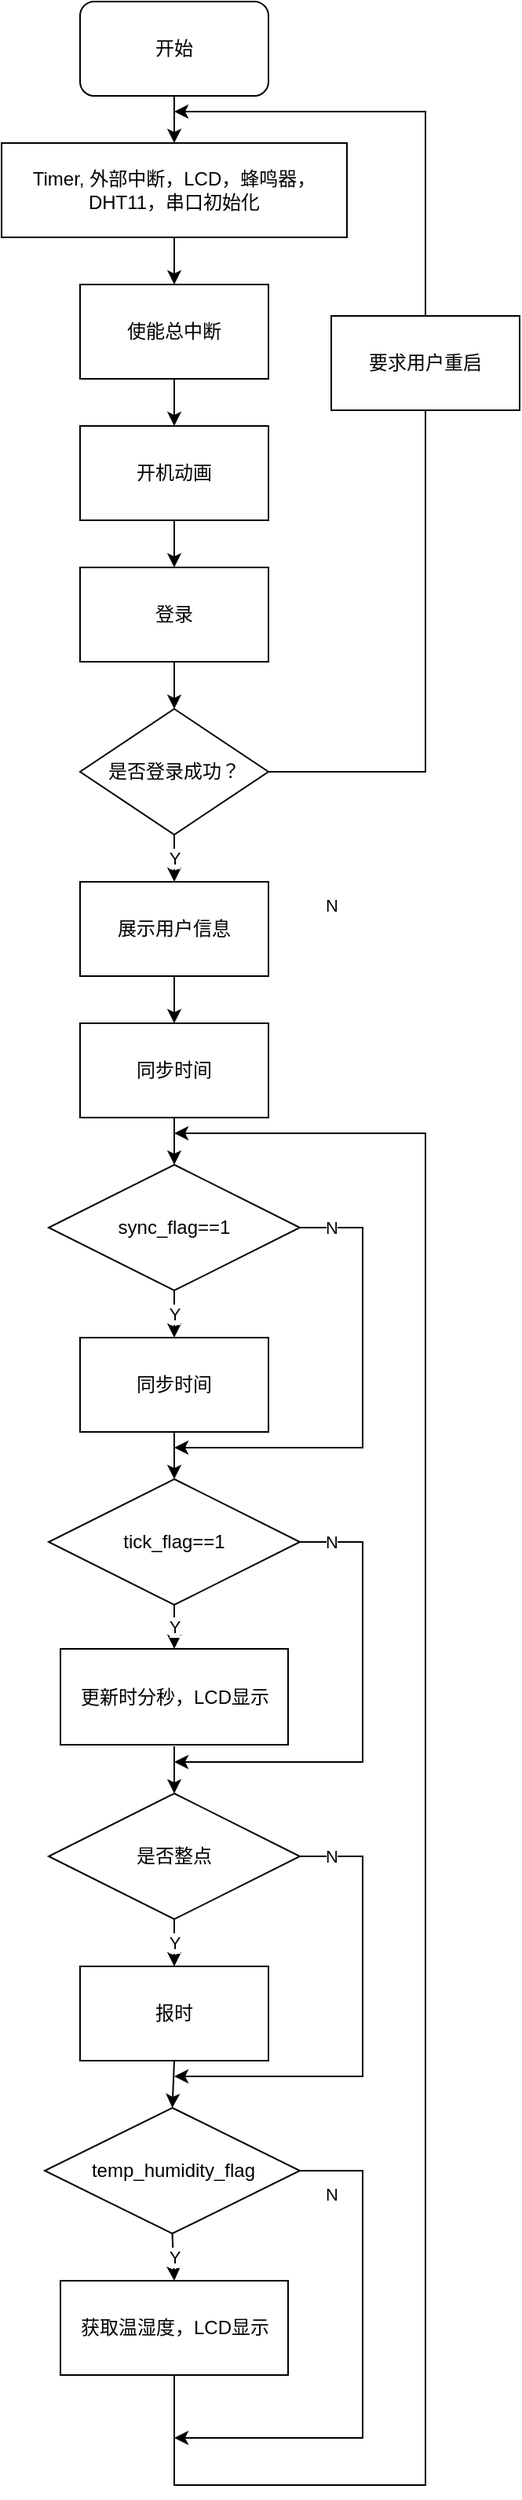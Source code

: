 <mxfile version="18.0.7" type="github">
  <diagram id="Pk1WaKfEVBQrjy4hXmLU" name="Page-1">
    <mxGraphModel dx="1148" dy="695" grid="1" gridSize="10" guides="1" tooltips="1" connect="1" arrows="1" fold="1" page="1" pageScale="1" pageWidth="827" pageHeight="1169" math="0" shadow="0">
      <root>
        <mxCell id="0" />
        <mxCell id="1" parent="0" />
        <mxCell id="WP3P4KRO0f5SoItJVGP2-1" value="开始" style="rounded=1;whiteSpace=wrap;html=1;" vertex="1" parent="1">
          <mxGeometry x="340" y="60" width="120" height="60" as="geometry" />
        </mxCell>
        <mxCell id="WP3P4KRO0f5SoItJVGP2-2" value="Timer, 外部中断，LCD，蜂鸣器，DHT11，串口初始化" style="rounded=0;whiteSpace=wrap;html=1;" vertex="1" parent="1">
          <mxGeometry x="290" y="150" width="220" height="60" as="geometry" />
        </mxCell>
        <mxCell id="WP3P4KRO0f5SoItJVGP2-3" value="使能总中断" style="rounded=0;whiteSpace=wrap;html=1;" vertex="1" parent="1">
          <mxGeometry x="340" y="240" width="120" height="60" as="geometry" />
        </mxCell>
        <mxCell id="WP3P4KRO0f5SoItJVGP2-4" value="开机动画" style="rounded=0;whiteSpace=wrap;html=1;" vertex="1" parent="1">
          <mxGeometry x="340" y="330" width="120" height="60" as="geometry" />
        </mxCell>
        <mxCell id="WP3P4KRO0f5SoItJVGP2-5" value="登录" style="rounded=0;whiteSpace=wrap;html=1;" vertex="1" parent="1">
          <mxGeometry x="340" y="420" width="120" height="60" as="geometry" />
        </mxCell>
        <mxCell id="WP3P4KRO0f5SoItJVGP2-6" value="是否登录成功？" style="rhombus;whiteSpace=wrap;html=1;" vertex="1" parent="1">
          <mxGeometry x="340" y="510" width="120" height="80" as="geometry" />
        </mxCell>
        <mxCell id="WP3P4KRO0f5SoItJVGP2-7" value="展示用户信息" style="rounded=0;whiteSpace=wrap;html=1;" vertex="1" parent="1">
          <mxGeometry x="340" y="620" width="120" height="60" as="geometry" />
        </mxCell>
        <mxCell id="WP3P4KRO0f5SoItJVGP2-8" value="同步时间" style="rounded=0;whiteSpace=wrap;html=1;" vertex="1" parent="1">
          <mxGeometry x="340" y="710" width="120" height="60" as="geometry" />
        </mxCell>
        <mxCell id="WP3P4KRO0f5SoItJVGP2-9" value="sync_flag==1" style="rhombus;whiteSpace=wrap;html=1;" vertex="1" parent="1">
          <mxGeometry x="320" y="800" width="160" height="80" as="geometry" />
        </mxCell>
        <mxCell id="WP3P4KRO0f5SoItJVGP2-10" value="同步时间" style="rounded=0;whiteSpace=wrap;html=1;" vertex="1" parent="1">
          <mxGeometry x="340" y="910" width="120" height="60" as="geometry" />
        </mxCell>
        <mxCell id="WP3P4KRO0f5SoItJVGP2-11" value="tick_flag==1" style="rhombus;whiteSpace=wrap;html=1;" vertex="1" parent="1">
          <mxGeometry x="320" y="1000" width="160" height="80" as="geometry" />
        </mxCell>
        <mxCell id="WP3P4KRO0f5SoItJVGP2-12" value="更新时分秒，LCD显示" style="rounded=0;whiteSpace=wrap;html=1;" vertex="1" parent="1">
          <mxGeometry x="327.5" y="1108" width="145" height="61" as="geometry" />
        </mxCell>
        <mxCell id="WP3P4KRO0f5SoItJVGP2-13" value="是否整点" style="rhombus;whiteSpace=wrap;html=1;" vertex="1" parent="1">
          <mxGeometry x="320" y="1200" width="160" height="80" as="geometry" />
        </mxCell>
        <mxCell id="WP3P4KRO0f5SoItJVGP2-14" value="报时" style="rounded=0;whiteSpace=wrap;html=1;" vertex="1" parent="1">
          <mxGeometry x="340" y="1310" width="120" height="60" as="geometry" />
        </mxCell>
        <mxCell id="WP3P4KRO0f5SoItJVGP2-15" value="temp_humidity_flag" style="rhombus;whiteSpace=wrap;html=1;" vertex="1" parent="1">
          <mxGeometry x="317.5" y="1400" width="162.5" height="80" as="geometry" />
        </mxCell>
        <mxCell id="WP3P4KRO0f5SoItJVGP2-16" value="获取温湿度，LCD显示" style="rounded=0;whiteSpace=wrap;html=1;" vertex="1" parent="1">
          <mxGeometry x="327.5" y="1510" width="145" height="60" as="geometry" />
        </mxCell>
        <mxCell id="WP3P4KRO0f5SoItJVGP2-17" value="" style="endArrow=classic;html=1;rounded=0;exitX=0.5;exitY=1;exitDx=0;exitDy=0;entryX=0.5;entryY=0;entryDx=0;entryDy=0;" edge="1" parent="1" source="WP3P4KRO0f5SoItJVGP2-1" target="WP3P4KRO0f5SoItJVGP2-2">
          <mxGeometry width="50" height="50" relative="1" as="geometry">
            <mxPoint x="390" y="190" as="sourcePoint" />
            <mxPoint x="440" y="140" as="targetPoint" />
          </mxGeometry>
        </mxCell>
        <mxCell id="WP3P4KRO0f5SoItJVGP2-18" value="" style="endArrow=classic;html=1;rounded=0;exitX=0.5;exitY=1;exitDx=0;exitDy=0;" edge="1" parent="1" source="WP3P4KRO0f5SoItJVGP2-2" target="WP3P4KRO0f5SoItJVGP2-3">
          <mxGeometry width="50" height="50" relative="1" as="geometry">
            <mxPoint x="390" y="450" as="sourcePoint" />
            <mxPoint x="440" y="400" as="targetPoint" />
          </mxGeometry>
        </mxCell>
        <mxCell id="WP3P4KRO0f5SoItJVGP2-19" value="" style="endArrow=classic;html=1;rounded=0;exitX=0.5;exitY=1;exitDx=0;exitDy=0;" edge="1" parent="1" source="WP3P4KRO0f5SoItJVGP2-3" target="WP3P4KRO0f5SoItJVGP2-4">
          <mxGeometry width="50" height="50" relative="1" as="geometry">
            <mxPoint x="390" y="420" as="sourcePoint" />
            <mxPoint x="440" y="370" as="targetPoint" />
          </mxGeometry>
        </mxCell>
        <mxCell id="WP3P4KRO0f5SoItJVGP2-20" value="" style="endArrow=classic;html=1;rounded=0;exitX=0.5;exitY=1;exitDx=0;exitDy=0;entryX=0.5;entryY=0;entryDx=0;entryDy=0;" edge="1" parent="1" source="WP3P4KRO0f5SoItJVGP2-4" target="WP3P4KRO0f5SoItJVGP2-5">
          <mxGeometry width="50" height="50" relative="1" as="geometry">
            <mxPoint x="390" y="420" as="sourcePoint" />
            <mxPoint x="440" y="370" as="targetPoint" />
          </mxGeometry>
        </mxCell>
        <mxCell id="WP3P4KRO0f5SoItJVGP2-21" value="" style="endArrow=classic;html=1;rounded=0;exitX=0.5;exitY=1;exitDx=0;exitDy=0;" edge="1" parent="1" source="WP3P4KRO0f5SoItJVGP2-5" target="WP3P4KRO0f5SoItJVGP2-6">
          <mxGeometry width="50" height="50" relative="1" as="geometry">
            <mxPoint x="390" y="650" as="sourcePoint" />
            <mxPoint x="440" y="600" as="targetPoint" />
          </mxGeometry>
        </mxCell>
        <mxCell id="WP3P4KRO0f5SoItJVGP2-22" value="" style="endArrow=classic;html=1;rounded=0;exitX=0.5;exitY=1;exitDx=0;exitDy=0;entryX=0.5;entryY=0;entryDx=0;entryDy=0;" edge="1" parent="1" source="WP3P4KRO0f5SoItJVGP2-6" target="WP3P4KRO0f5SoItJVGP2-7">
          <mxGeometry relative="1" as="geometry">
            <mxPoint x="330" y="460" as="sourcePoint" />
            <mxPoint x="490" y="460" as="targetPoint" />
          </mxGeometry>
        </mxCell>
        <mxCell id="WP3P4KRO0f5SoItJVGP2-23" value="Y" style="edgeLabel;resizable=0;html=1;align=center;verticalAlign=middle;" connectable="0" vertex="1" parent="WP3P4KRO0f5SoItJVGP2-22">
          <mxGeometry relative="1" as="geometry" />
        </mxCell>
        <mxCell id="WP3P4KRO0f5SoItJVGP2-25" value="" style="endArrow=classic;html=1;rounded=0;exitX=1;exitY=0.5;exitDx=0;exitDy=0;" edge="1" parent="1" source="WP3P4KRO0f5SoItJVGP2-6">
          <mxGeometry relative="1" as="geometry">
            <mxPoint x="330" y="360" as="sourcePoint" />
            <mxPoint x="400" y="130" as="targetPoint" />
            <Array as="points">
              <mxPoint x="560" y="550" />
              <mxPoint x="560" y="130" />
              <mxPoint x="490" y="130" />
              <mxPoint x="440" y="130" />
            </Array>
          </mxGeometry>
        </mxCell>
        <mxCell id="WP3P4KRO0f5SoItJVGP2-26" value="N" style="edgeLabel;resizable=0;html=1;align=center;verticalAlign=middle;" connectable="0" vertex="1" parent="WP3P4KRO0f5SoItJVGP2-25">
          <mxGeometry relative="1" as="geometry">
            <mxPoint x="-60" y="325" as="offset" />
          </mxGeometry>
        </mxCell>
        <mxCell id="WP3P4KRO0f5SoItJVGP2-28" value="" style="endArrow=classic;html=1;rounded=0;exitX=0.5;exitY=1;exitDx=0;exitDy=0;entryX=0.5;entryY=0;entryDx=0;entryDy=0;" edge="1" parent="1" source="WP3P4KRO0f5SoItJVGP2-7" target="WP3P4KRO0f5SoItJVGP2-8">
          <mxGeometry width="50" height="50" relative="1" as="geometry">
            <mxPoint x="390" y="670" as="sourcePoint" />
            <mxPoint x="440" y="620" as="targetPoint" />
          </mxGeometry>
        </mxCell>
        <mxCell id="WP3P4KRO0f5SoItJVGP2-29" value="" style="endArrow=classic;html=1;rounded=0;exitX=0.5;exitY=1;exitDx=0;exitDy=0;" edge="1" parent="1" source="WP3P4KRO0f5SoItJVGP2-8" target="WP3P4KRO0f5SoItJVGP2-9">
          <mxGeometry width="50" height="50" relative="1" as="geometry">
            <mxPoint x="390" y="940" as="sourcePoint" />
            <mxPoint x="440" y="890" as="targetPoint" />
          </mxGeometry>
        </mxCell>
        <mxCell id="WP3P4KRO0f5SoItJVGP2-32" value="Y" style="endArrow=classic;html=1;rounded=0;exitX=0.5;exitY=1;exitDx=0;exitDy=0;entryX=0.5;entryY=0;entryDx=0;entryDy=0;" edge="1" parent="1" source="WP3P4KRO0f5SoItJVGP2-9" target="WP3P4KRO0f5SoItJVGP2-10">
          <mxGeometry relative="1" as="geometry">
            <mxPoint x="330" y="950" as="sourcePoint" />
            <mxPoint x="490" y="950" as="targetPoint" />
          </mxGeometry>
        </mxCell>
        <mxCell id="WP3P4KRO0f5SoItJVGP2-33" value="Y" style="edgeLabel;resizable=0;html=1;align=center;verticalAlign=middle;" connectable="0" vertex="1" parent="WP3P4KRO0f5SoItJVGP2-32">
          <mxGeometry relative="1" as="geometry" />
        </mxCell>
        <mxCell id="WP3P4KRO0f5SoItJVGP2-41" value="" style="endArrow=classic;html=1;rounded=0;exitX=0.5;exitY=1;exitDx=0;exitDy=0;entryX=0.5;entryY=0;entryDx=0;entryDy=0;" edge="1" parent="1" source="WP3P4KRO0f5SoItJVGP2-10" target="WP3P4KRO0f5SoItJVGP2-11">
          <mxGeometry width="50" height="50" relative="1" as="geometry">
            <mxPoint x="390" y="1040" as="sourcePoint" />
            <mxPoint x="440" y="990" as="targetPoint" />
          </mxGeometry>
        </mxCell>
        <mxCell id="WP3P4KRO0f5SoItJVGP2-42" value="" style="endArrow=classic;html=1;rounded=0;exitX=0.5;exitY=1;exitDx=0;exitDy=0;entryX=0.5;entryY=0;entryDx=0;entryDy=0;" edge="1" parent="1" source="WP3P4KRO0f5SoItJVGP2-11" target="WP3P4KRO0f5SoItJVGP2-12">
          <mxGeometry relative="1" as="geometry">
            <mxPoint x="360" y="1010" as="sourcePoint" />
            <mxPoint x="460" y="1010" as="targetPoint" />
            <Array as="points" />
          </mxGeometry>
        </mxCell>
        <mxCell id="WP3P4KRO0f5SoItJVGP2-43" value="Y" style="edgeLabel;resizable=0;html=1;align=center;verticalAlign=middle;" connectable="0" vertex="1" parent="WP3P4KRO0f5SoItJVGP2-42">
          <mxGeometry relative="1" as="geometry" />
        </mxCell>
        <mxCell id="WP3P4KRO0f5SoItJVGP2-44" value="" style="endArrow=classic;html=1;rounded=0;entryX=0.5;entryY=0;entryDx=0;entryDy=0;" edge="1" parent="1" target="WP3P4KRO0f5SoItJVGP2-13">
          <mxGeometry width="50" height="50" relative="1" as="geometry">
            <mxPoint x="400" y="1170" as="sourcePoint" />
            <mxPoint x="440" y="1220" as="targetPoint" />
          </mxGeometry>
        </mxCell>
        <mxCell id="WP3P4KRO0f5SoItJVGP2-45" value="" style="endArrow=classic;html=1;rounded=0;exitX=0.5;exitY=1;exitDx=0;exitDy=0;entryX=0.5;entryY=0;entryDx=0;entryDy=0;" edge="1" parent="1" source="WP3P4KRO0f5SoItJVGP2-13" target="WP3P4KRO0f5SoItJVGP2-14">
          <mxGeometry relative="1" as="geometry">
            <mxPoint x="360" y="1450" as="sourcePoint" />
            <mxPoint x="460" y="1450" as="targetPoint" />
          </mxGeometry>
        </mxCell>
        <mxCell id="WP3P4KRO0f5SoItJVGP2-46" value="Y" style="edgeLabel;resizable=0;html=1;align=center;verticalAlign=middle;" connectable="0" vertex="1" parent="WP3P4KRO0f5SoItJVGP2-45">
          <mxGeometry relative="1" as="geometry" />
        </mxCell>
        <mxCell id="WP3P4KRO0f5SoItJVGP2-47" value="" style="endArrow=classic;html=1;rounded=0;exitX=0.5;exitY=1;exitDx=0;exitDy=0;entryX=0.5;entryY=0;entryDx=0;entryDy=0;" edge="1" parent="1" source="WP3P4KRO0f5SoItJVGP2-14" target="WP3P4KRO0f5SoItJVGP2-15">
          <mxGeometry width="50" height="50" relative="1" as="geometry">
            <mxPoint x="390" y="1470" as="sourcePoint" />
            <mxPoint x="440" y="1420" as="targetPoint" />
          </mxGeometry>
        </mxCell>
        <mxCell id="WP3P4KRO0f5SoItJVGP2-48" value="" style="endArrow=classic;html=1;rounded=0;exitX=0.5;exitY=1;exitDx=0;exitDy=0;entryX=0.5;entryY=0;entryDx=0;entryDy=0;" edge="1" parent="1" source="WP3P4KRO0f5SoItJVGP2-15" target="WP3P4KRO0f5SoItJVGP2-16">
          <mxGeometry relative="1" as="geometry">
            <mxPoint x="360" y="1450" as="sourcePoint" />
            <mxPoint x="460" y="1450" as="targetPoint" />
          </mxGeometry>
        </mxCell>
        <mxCell id="WP3P4KRO0f5SoItJVGP2-49" value="Y" style="edgeLabel;resizable=0;html=1;align=center;verticalAlign=middle;" connectable="0" vertex="1" parent="WP3P4KRO0f5SoItJVGP2-48">
          <mxGeometry relative="1" as="geometry" />
        </mxCell>
        <mxCell id="WP3P4KRO0f5SoItJVGP2-50" value="" style="endArrow=classic;html=1;rounded=0;exitX=1;exitY=0.5;exitDx=0;exitDy=0;" edge="1" parent="1" source="WP3P4KRO0f5SoItJVGP2-9">
          <mxGeometry relative="1" as="geometry">
            <mxPoint x="360" y="950" as="sourcePoint" />
            <mxPoint x="400" y="980" as="targetPoint" />
            <Array as="points">
              <mxPoint x="520" y="840" />
              <mxPoint x="520" y="980" />
            </Array>
          </mxGeometry>
        </mxCell>
        <mxCell id="WP3P4KRO0f5SoItJVGP2-51" value="N" style="edgeLabel;resizable=0;html=1;align=center;verticalAlign=middle;" connectable="0" vertex="1" parent="WP3P4KRO0f5SoItJVGP2-50">
          <mxGeometry relative="1" as="geometry">
            <mxPoint x="-20" y="-110" as="offset" />
          </mxGeometry>
        </mxCell>
        <mxCell id="WP3P4KRO0f5SoItJVGP2-52" value="" style="endArrow=classic;html=1;rounded=0;exitX=1;exitY=0.5;exitDx=0;exitDy=0;" edge="1" parent="1">
          <mxGeometry relative="1" as="geometry">
            <mxPoint x="480" y="1040" as="sourcePoint" />
            <mxPoint x="400" y="1180" as="targetPoint" />
            <Array as="points">
              <mxPoint x="520" y="1040" />
              <mxPoint x="520" y="1180" />
            </Array>
          </mxGeometry>
        </mxCell>
        <mxCell id="WP3P4KRO0f5SoItJVGP2-53" value="N" style="edgeLabel;resizable=0;html=1;align=center;verticalAlign=middle;" connectable="0" vertex="1" parent="WP3P4KRO0f5SoItJVGP2-52">
          <mxGeometry relative="1" as="geometry">
            <mxPoint x="-20" y="-110" as="offset" />
          </mxGeometry>
        </mxCell>
        <mxCell id="WP3P4KRO0f5SoItJVGP2-54" value="" style="endArrow=classic;html=1;rounded=0;exitX=1;exitY=0.5;exitDx=0;exitDy=0;" edge="1" parent="1">
          <mxGeometry relative="1" as="geometry">
            <mxPoint x="480" y="1240" as="sourcePoint" />
            <mxPoint x="400" y="1380" as="targetPoint" />
            <Array as="points">
              <mxPoint x="520" y="1240" />
              <mxPoint x="520" y="1380" />
            </Array>
          </mxGeometry>
        </mxCell>
        <mxCell id="WP3P4KRO0f5SoItJVGP2-55" value="N" style="edgeLabel;resizable=0;html=1;align=center;verticalAlign=middle;" connectable="0" vertex="1" parent="WP3P4KRO0f5SoItJVGP2-54">
          <mxGeometry relative="1" as="geometry">
            <mxPoint x="-20" y="-110" as="offset" />
          </mxGeometry>
        </mxCell>
        <mxCell id="WP3P4KRO0f5SoItJVGP2-56" value="" style="endArrow=classic;html=1;rounded=0;exitX=1;exitY=0.5;exitDx=0;exitDy=0;" edge="1" parent="1">
          <mxGeometry relative="1" as="geometry">
            <mxPoint x="480" y="1440" as="sourcePoint" />
            <mxPoint x="400" y="1610" as="targetPoint" />
            <Array as="points">
              <mxPoint x="520" y="1440" />
              <mxPoint x="520" y="1610" />
            </Array>
          </mxGeometry>
        </mxCell>
        <mxCell id="WP3P4KRO0f5SoItJVGP2-57" value="N" style="edgeLabel;resizable=0;html=1;align=center;verticalAlign=middle;" connectable="0" vertex="1" parent="WP3P4KRO0f5SoItJVGP2-56">
          <mxGeometry relative="1" as="geometry">
            <mxPoint x="-20" y="-110" as="offset" />
          </mxGeometry>
        </mxCell>
        <mxCell id="WP3P4KRO0f5SoItJVGP2-60" value="" style="endArrow=classic;html=1;rounded=0;exitX=0.5;exitY=1;exitDx=0;exitDy=0;" edge="1" parent="1" source="WP3P4KRO0f5SoItJVGP2-16">
          <mxGeometry width="50" height="50" relative="1" as="geometry">
            <mxPoint x="390" y="1520" as="sourcePoint" />
            <mxPoint x="400" y="780" as="targetPoint" />
            <Array as="points">
              <mxPoint x="400" y="1640" />
              <mxPoint x="520" y="1640" />
              <mxPoint x="560" y="1640" />
              <mxPoint x="560" y="780" />
            </Array>
          </mxGeometry>
        </mxCell>
        <mxCell id="WP3P4KRO0f5SoItJVGP2-61" value="要求用户重启" style="rounded=0;whiteSpace=wrap;html=1;" vertex="1" parent="1">
          <mxGeometry x="500" y="260" width="120" height="60" as="geometry" />
        </mxCell>
      </root>
    </mxGraphModel>
  </diagram>
</mxfile>
